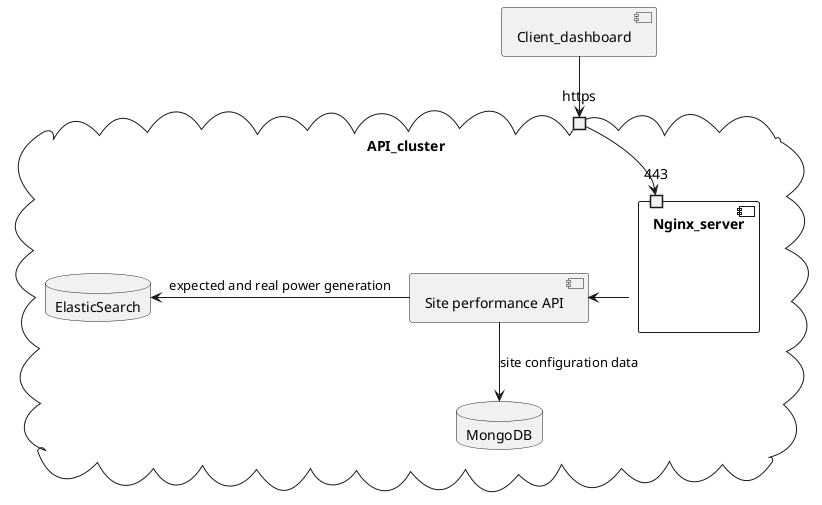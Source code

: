 @startuml software_poster

cloud API_cluster{
    database ElasticSearch
    database MongoDB
    component "Site performance API"
    
    "Site performance API" -left-> ElasticSearch : expected and real power generation
    "Site performance API" -down-> MongoDB  : site configuration data

    component Nginx_server{
        port 443
    }

    Nginx_server -left-> "Site performance API" 

    port https

    https --> 443
}

component Client_dashboard

Client_dashboard --> https
